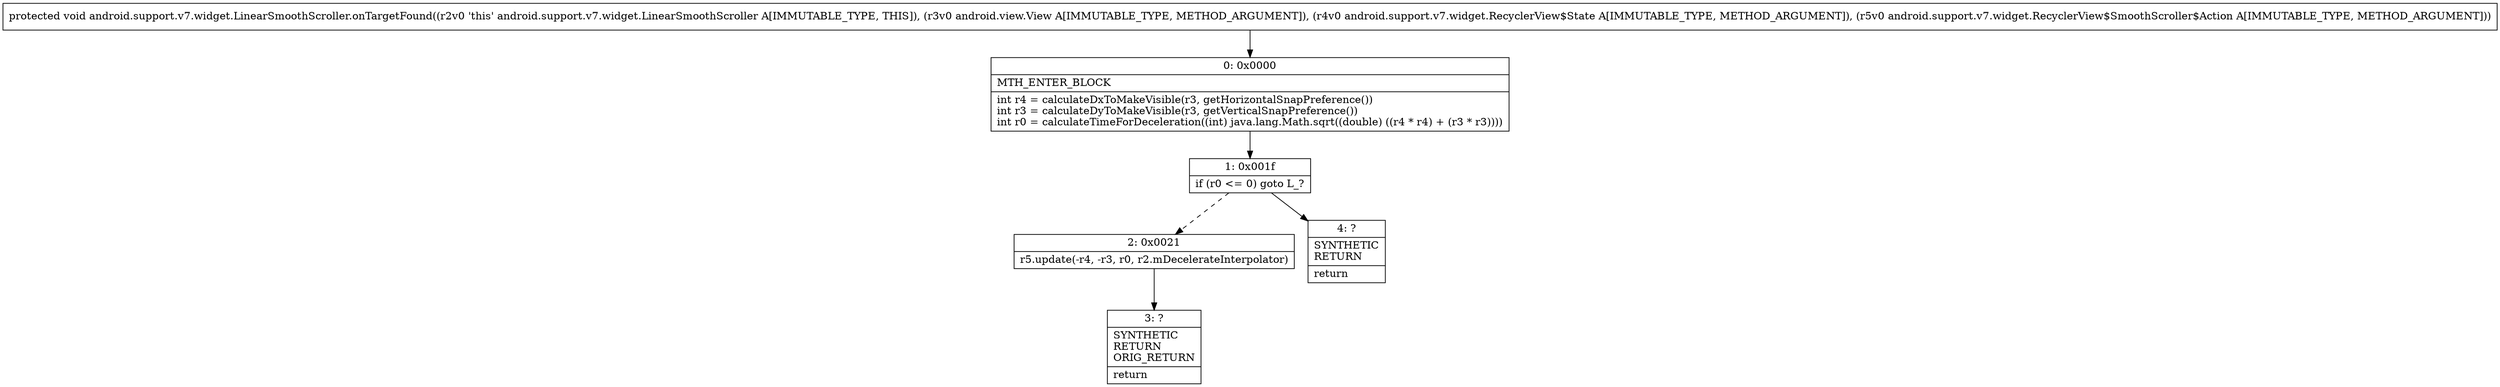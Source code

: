 digraph "CFG forandroid.support.v7.widget.LinearSmoothScroller.onTargetFound(Landroid\/view\/View;Landroid\/support\/v7\/widget\/RecyclerView$State;Landroid\/support\/v7\/widget\/RecyclerView$SmoothScroller$Action;)V" {
Node_0 [shape=record,label="{0\:\ 0x0000|MTH_ENTER_BLOCK\l|int r4 = calculateDxToMakeVisible(r3, getHorizontalSnapPreference())\lint r3 = calculateDyToMakeVisible(r3, getVerticalSnapPreference())\lint r0 = calculateTimeForDeceleration((int) java.lang.Math.sqrt((double) ((r4 * r4) + (r3 * r3))))\l}"];
Node_1 [shape=record,label="{1\:\ 0x001f|if (r0 \<= 0) goto L_?\l}"];
Node_2 [shape=record,label="{2\:\ 0x0021|r5.update(\-r4, \-r3, r0, r2.mDecelerateInterpolator)\l}"];
Node_3 [shape=record,label="{3\:\ ?|SYNTHETIC\lRETURN\lORIG_RETURN\l|return\l}"];
Node_4 [shape=record,label="{4\:\ ?|SYNTHETIC\lRETURN\l|return\l}"];
MethodNode[shape=record,label="{protected void android.support.v7.widget.LinearSmoothScroller.onTargetFound((r2v0 'this' android.support.v7.widget.LinearSmoothScroller A[IMMUTABLE_TYPE, THIS]), (r3v0 android.view.View A[IMMUTABLE_TYPE, METHOD_ARGUMENT]), (r4v0 android.support.v7.widget.RecyclerView$State A[IMMUTABLE_TYPE, METHOD_ARGUMENT]), (r5v0 android.support.v7.widget.RecyclerView$SmoothScroller$Action A[IMMUTABLE_TYPE, METHOD_ARGUMENT])) }"];
MethodNode -> Node_0;
Node_0 -> Node_1;
Node_1 -> Node_2[style=dashed];
Node_1 -> Node_4;
Node_2 -> Node_3;
}

